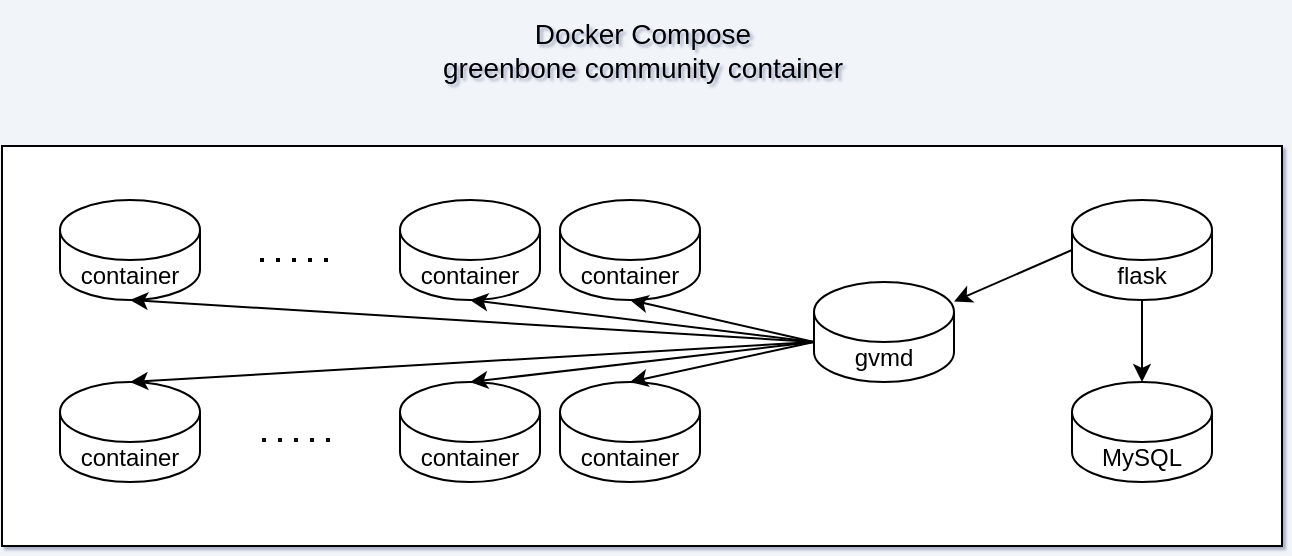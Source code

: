 <mxfile>
    <diagram id="Bcf-pvfImuQuByXATXLj" name="Architecture">
        <mxGraphModel dx="778" dy="424" grid="0" gridSize="10" guides="1" tooltips="1" connect="1" arrows="1" fold="1" page="1" pageScale="1" pageWidth="850" pageHeight="1100" background="#F1F5F9" math="0" shadow="1">
            <root>
                <mxCell id="0"/>
                <mxCell id="1" parent="0"/>
                <mxCell id="6uXOGmduAaZ52yk-iBQp-1" value="" style="rounded=0;whiteSpace=wrap;html=1;" parent="1" vertex="1">
                    <mxGeometry x="110" y="163" width="640" height="200" as="geometry"/>
                </mxCell>
                <mxCell id="6uXOGmduAaZ52yk-iBQp-5" value="container" style="shape=cylinder3;whiteSpace=wrap;html=1;boundedLbl=1;backgroundOutline=1;size=15;rounded=0;" parent="1" vertex="1">
                    <mxGeometry x="309" y="190" width="70" height="50" as="geometry"/>
                </mxCell>
                <mxCell id="6uXOGmduAaZ52yk-iBQp-2" value="container" style="shape=cylinder3;whiteSpace=wrap;html=1;boundedLbl=1;backgroundOutline=1;size=15;rounded=0;" parent="1" vertex="1">
                    <mxGeometry x="139" y="190" width="70" height="50" as="geometry"/>
                </mxCell>
                <mxCell id="6uXOGmduAaZ52yk-iBQp-3" value="&lt;font style=&quot;font-size: 14px;&quot;&gt;Docker Compose&lt;br&gt;greenbone community container&lt;/font&gt;" style="text;html=1;align=center;verticalAlign=middle;resizable=0;points=[];autosize=1;strokeColor=none;fillColor=none;rounded=0;" parent="1" vertex="1">
                    <mxGeometry x="320" y="90" width="220" height="50" as="geometry"/>
                </mxCell>
                <mxCell id="6uXOGmduAaZ52yk-iBQp-4" value="container" style="shape=cylinder3;whiteSpace=wrap;html=1;boundedLbl=1;backgroundOutline=1;size=15;rounded=0;" parent="1" vertex="1">
                    <mxGeometry x="139" y="281" width="70" height="50" as="geometry"/>
                </mxCell>
                <mxCell id="6uXOGmduAaZ52yk-iBQp-6" value="container" style="shape=cylinder3;whiteSpace=wrap;html=1;boundedLbl=1;backgroundOutline=1;size=15;rounded=0;" parent="1" vertex="1">
                    <mxGeometry x="389" y="281" width="70" height="50" as="geometry"/>
                </mxCell>
                <mxCell id="6uXOGmduAaZ52yk-iBQp-8" value="container" style="shape=cylinder3;whiteSpace=wrap;html=1;boundedLbl=1;backgroundOutline=1;size=15;rounded=0;" parent="1" vertex="1">
                    <mxGeometry x="389" y="190" width="70" height="50" as="geometry"/>
                </mxCell>
                <mxCell id="6uXOGmduAaZ52yk-iBQp-7" value="container" style="shape=cylinder3;whiteSpace=wrap;html=1;boundedLbl=1;backgroundOutline=1;size=15;rounded=0;" parent="1" vertex="1">
                    <mxGeometry x="309" y="281" width="70" height="50" as="geometry"/>
                </mxCell>
                <mxCell id="6uXOGmduAaZ52yk-iBQp-16" style="edgeStyle=none;html=1;exitX=0;exitY=0;exitDx=0;exitDy=30;exitPerimeter=0;entryX=0.5;entryY=1;entryDx=0;entryDy=0;entryPerimeter=0;rounded=0;" parent="1" source="6uXOGmduAaZ52yk-iBQp-10" target="6uXOGmduAaZ52yk-iBQp-8" edge="1">
                    <mxGeometry relative="1" as="geometry"/>
                </mxCell>
                <mxCell id="6uXOGmduAaZ52yk-iBQp-17" style="edgeStyle=none;html=1;exitX=0;exitY=0;exitDx=0;exitDy=30;exitPerimeter=0;entryX=0.5;entryY=0;entryDx=0;entryDy=0;entryPerimeter=0;rounded=0;" parent="1" source="6uXOGmduAaZ52yk-iBQp-10" target="6uXOGmduAaZ52yk-iBQp-6" edge="1">
                    <mxGeometry relative="1" as="geometry"/>
                </mxCell>
                <mxCell id="6uXOGmduAaZ52yk-iBQp-18" style="edgeStyle=none;html=1;exitX=0;exitY=0;exitDx=0;exitDy=30;exitPerimeter=0;entryX=0.5;entryY=1;entryDx=0;entryDy=0;entryPerimeter=0;rounded=0;" parent="1" source="6uXOGmduAaZ52yk-iBQp-10" target="6uXOGmduAaZ52yk-iBQp-5" edge="1">
                    <mxGeometry relative="1" as="geometry"/>
                </mxCell>
                <mxCell id="6uXOGmduAaZ52yk-iBQp-19" style="edgeStyle=none;html=1;exitX=0;exitY=0;exitDx=0;exitDy=30;exitPerimeter=0;entryX=0.5;entryY=0;entryDx=0;entryDy=0;entryPerimeter=0;rounded=0;" parent="1" source="6uXOGmduAaZ52yk-iBQp-10" target="6uXOGmduAaZ52yk-iBQp-7" edge="1">
                    <mxGeometry relative="1" as="geometry"/>
                </mxCell>
                <mxCell id="6uXOGmduAaZ52yk-iBQp-20" style="edgeStyle=none;html=1;exitX=0;exitY=0;exitDx=0;exitDy=30;exitPerimeter=0;entryX=0.5;entryY=1;entryDx=0;entryDy=0;entryPerimeter=0;rounded=0;" parent="1" source="6uXOGmduAaZ52yk-iBQp-10" target="6uXOGmduAaZ52yk-iBQp-2" edge="1">
                    <mxGeometry relative="1" as="geometry"/>
                </mxCell>
                <mxCell id="6uXOGmduAaZ52yk-iBQp-21" style="edgeStyle=none;html=1;exitX=0;exitY=0;exitDx=0;exitDy=30;exitPerimeter=0;entryX=0.5;entryY=0;entryDx=0;entryDy=0;entryPerimeter=0;rounded=0;" parent="1" source="6uXOGmduAaZ52yk-iBQp-10" target="6uXOGmduAaZ52yk-iBQp-4" edge="1">
                    <mxGeometry relative="1" as="geometry"/>
                </mxCell>
                <mxCell id="6uXOGmduAaZ52yk-iBQp-10" value="gvmd" style="shape=cylinder3;whiteSpace=wrap;html=1;boundedLbl=1;backgroundOutline=1;size=15;rounded=0;" parent="1" vertex="1">
                    <mxGeometry x="516" y="231" width="70" height="50" as="geometry"/>
                </mxCell>
                <mxCell id="6uXOGmduAaZ52yk-iBQp-11" value="MySQL" style="shape=cylinder3;whiteSpace=wrap;html=1;boundedLbl=1;backgroundOutline=1;size=15;rounded=0;" parent="1" vertex="1">
                    <mxGeometry x="645" y="281" width="70" height="50" as="geometry"/>
                </mxCell>
                <mxCell id="6uXOGmduAaZ52yk-iBQp-14" style="edgeStyle=none;html=1;exitX=0.5;exitY=1;exitDx=0;exitDy=0;exitPerimeter=0;rounded=0;" parent="1" source="6uXOGmduAaZ52yk-iBQp-12" target="6uXOGmduAaZ52yk-iBQp-11" edge="1">
                    <mxGeometry relative="1" as="geometry"/>
                </mxCell>
                <mxCell id="6uXOGmduAaZ52yk-iBQp-15" style="edgeStyle=none;html=1;exitX=0;exitY=0.5;exitDx=0;exitDy=0;exitPerimeter=0;rounded=0;" parent="1" source="6uXOGmduAaZ52yk-iBQp-12" target="6uXOGmduAaZ52yk-iBQp-10" edge="1">
                    <mxGeometry relative="1" as="geometry"/>
                </mxCell>
                <mxCell id="6uXOGmduAaZ52yk-iBQp-12" value="flask" style="shape=cylinder3;whiteSpace=wrap;html=1;boundedLbl=1;backgroundOutline=1;size=15;rounded=0;" parent="1" vertex="1">
                    <mxGeometry x="645" y="190" width="70" height="50" as="geometry"/>
                </mxCell>
                <mxCell id="6uXOGmduAaZ52yk-iBQp-22" value="" style="endArrow=none;dashed=1;html=1;dashPattern=1 3;strokeWidth=2;fontSize=14;rounded=0;" parent="1" edge="1">
                    <mxGeometry width="50" height="50" relative="1" as="geometry">
                        <mxPoint x="239" y="220" as="sourcePoint"/>
                        <mxPoint x="279" y="220" as="targetPoint"/>
                    </mxGeometry>
                </mxCell>
                <mxCell id="6uXOGmduAaZ52yk-iBQp-23" value="" style="endArrow=none;dashed=1;html=1;dashPattern=1 3;strokeWidth=2;fontSize=14;rounded=0;" parent="1" edge="1">
                    <mxGeometry width="50" height="50" relative="1" as="geometry">
                        <mxPoint x="240" y="310" as="sourcePoint"/>
                        <mxPoint x="280" y="310" as="targetPoint"/>
                    </mxGeometry>
                </mxCell>
            </root>
        </mxGraphModel>
    </diagram>
    <diagram id="l-0ul9b1wXBGRsbkdc_M" name="ER Diagram">
        <mxGraphModel dx="778" dy="424" grid="1" gridSize="10" guides="1" tooltips="1" connect="1" arrows="1" fold="1" page="1" pageScale="1" pageWidth="850" pageHeight="1100" math="0" shadow="0">
            <root>
                <mxCell id="0"/>
                <mxCell id="1" parent="0"/>
                <mxCell id="irjrdaPxcn0ecWv0AWLF-14" value="" style="endArrow=none;html=1;shadow=0;entryX=0.5;entryY=1;entryDx=0;entryDy=0;exitX=0.25;exitY=0;exitDx=0;exitDy=0;fillColor=none;strokeColor=#000000;" parent="1" source="irjrdaPxcn0ecWv0AWLF-1" target="irjrdaPxcn0ecWv0AWLF-35" edge="1">
                    <mxGeometry width="50" height="50" relative="1" as="geometry">
                        <mxPoint x="160" y="223.5" as="sourcePoint"/>
                        <mxPoint x="85" y="158.5" as="targetPoint"/>
                    </mxGeometry>
                </mxCell>
                <mxCell id="irjrdaPxcn0ecWv0AWLF-1" value="USER" style="whiteSpace=wrap;html=1;align=center;fillColor=#E6E6E6;" parent="1" vertex="1">
                    <mxGeometry x="80" y="236" width="80" height="20" as="geometry"/>
                </mxCell>
                <mxCell id="irjrdaPxcn0ecWv0AWLF-16" value="" style="endArrow=none;html=1;shadow=0;strokeColor=#000000;fillColor=none;exitX=0.5;exitY=0;exitDx=0;exitDy=0;" parent="1" source="irjrdaPxcn0ecWv0AWLF-1" target="irjrdaPxcn0ecWv0AWLF-17" edge="1">
                    <mxGeometry width="50" height="50" relative="1" as="geometry">
                        <mxPoint x="170" y="213.5" as="sourcePoint"/>
                        <mxPoint x="180" y="163.5" as="targetPoint"/>
                    </mxGeometry>
                </mxCell>
                <mxCell id="irjrdaPxcn0ecWv0AWLF-17" value="Password" style="ellipse;whiteSpace=wrap;html=1;align=center;" parent="1" vertex="1">
                    <mxGeometry x="90" y="110" width="80" height="25" as="geometry"/>
                </mxCell>
                <mxCell id="irjrdaPxcn0ecWv0AWLF-18" value="TARGET" style="whiteSpace=wrap;html=1;align=center;fillColor=#E6E6E6;" parent="1" vertex="1">
                    <mxGeometry x="490" y="236" width="90" height="20" as="geometry"/>
                </mxCell>
                <mxCell id="irjrdaPxcn0ecWv0AWLF-21" value="" style="endArrow=none;html=1;rounded=0;shadow=0;strokeColor=#000000;fillColor=none;entryX=0.17;entryY=0;entryDx=0;entryDy=0;exitX=0.5;exitY=1;exitDx=0;exitDy=0;entryPerimeter=0;" parent="1" source="irjrdaPxcn0ecWv0AWLF-22" target="irjrdaPxcn0ecWv0AWLF-18" edge="1">
                    <mxGeometry relative="1" as="geometry">
                        <mxPoint x="460" y="136" as="sourcePoint"/>
                        <mxPoint x="500" y="140.5" as="targetPoint"/>
                    </mxGeometry>
                </mxCell>
                <mxCell id="irjrdaPxcn0ecWv0AWLF-22" value="&lt;u&gt;IP&lt;/u&gt;" style="ellipse;whiteSpace=wrap;html=1;align=center;" parent="1" vertex="1">
                    <mxGeometry x="407.5" y="91" width="80" height="25" as="geometry"/>
                </mxCell>
                <mxCell id="irjrdaPxcn0ecWv0AWLF-29" value="" style="endArrow=none;html=1;rounded=0;shadow=0;strokeColor=#000000;fillColor=none;exitX=0.5;exitY=1;exitDx=0;exitDy=0;" parent="1" source="irjrdaPxcn0ecWv0AWLF-30" target="irjrdaPxcn0ecWv0AWLF-18" edge="1">
                    <mxGeometry relative="1" as="geometry">
                        <mxPoint x="585" y="121" as="sourcePoint"/>
                        <mxPoint x="607.5" y="161" as="targetPoint"/>
                    </mxGeometry>
                </mxCell>
                <mxCell id="irjrdaPxcn0ecWv0AWLF-30" value="Schedule" style="ellipse;whiteSpace=wrap;html=1;align=center;" parent="1" vertex="1">
                    <mxGeometry x="495" y="66" width="80" height="25" as="geometry"/>
                </mxCell>
                <mxCell id="irjrdaPxcn0ecWv0AWLF-33" value="" style="endArrow=none;html=1;rounded=0;shadow=0;strokeColor=#000000;fillColor=none;entryX=0.859;entryY=0;entryDx=0;entryDy=0;exitX=0.338;exitY=1;exitDx=0;exitDy=0;entryPerimeter=0;exitPerimeter=0;" parent="1" source="irjrdaPxcn0ecWv0AWLF-34" target="irjrdaPxcn0ecWv0AWLF-18" edge="1">
                    <mxGeometry relative="1" as="geometry">
                        <mxPoint x="665" y="200" as="sourcePoint"/>
                        <mxPoint x="687.5" y="240" as="targetPoint"/>
                    </mxGeometry>
                </mxCell>
                <mxCell id="irjrdaPxcn0ecWv0AWLF-34" value="StartTime" style="ellipse;whiteSpace=wrap;html=1;align=center;" parent="1" vertex="1">
                    <mxGeometry x="575" y="85" width="80" height="25" as="geometry"/>
                </mxCell>
                <mxCell id="irjrdaPxcn0ecWv0AWLF-35" value="ID" style="ellipse;whiteSpace=wrap;html=1;align=center;fontStyle=4;" parent="1" vertex="1">
                    <mxGeometry x="30" y="145" width="70" height="30" as="geometry"/>
                </mxCell>
                <mxCell id="irjrdaPxcn0ecWv0AWLF-36" value="REPORT" style="whiteSpace=wrap;html=1;align=center;fillColor=#E6E6E6;" parent="1" vertex="1">
                    <mxGeometry x="490" y="510" width="90" height="20" as="geometry"/>
                </mxCell>
                <mxCell id="irjrdaPxcn0ecWv0AWLF-37" value="Date" style="ellipse;whiteSpace=wrap;html=1;align=center;" parent="1" vertex="1">
                    <mxGeometry x="480" y="600" width="80" height="30" as="geometry"/>
                </mxCell>
                <mxCell id="irjrdaPxcn0ecWv0AWLF-40" value="" style="endArrow=none;html=1;rounded=0;shadow=0;strokeColor=#000000;fillColor=none;exitX=0.5;exitY=0;exitDx=0;exitDy=0;entryX=0.5;entryY=1;entryDx=0;entryDy=0;" parent="1" source="irjrdaPxcn0ecWv0AWLF-37" target="irjrdaPxcn0ecWv0AWLF-36" edge="1">
                    <mxGeometry relative="1" as="geometry">
                        <mxPoint x="240" y="390" as="sourcePoint"/>
                        <mxPoint x="400" y="390" as="targetPoint"/>
                    </mxGeometry>
                </mxCell>
                <mxCell id="irjrdaPxcn0ecWv0AWLF-42" value="Severity" style="ellipse;whiteSpace=wrap;html=1;align=center;" parent="1" vertex="1">
                    <mxGeometry x="560" y="580" width="80" height="30" as="geometry"/>
                </mxCell>
                <mxCell id="irjrdaPxcn0ecWv0AWLF-43" value="" style="endArrow=none;html=1;rounded=0;shadow=0;strokeColor=#000000;fillColor=none;entryX=0.75;entryY=1;entryDx=0;entryDy=0;exitX=0.5;exitY=0;exitDx=0;exitDy=0;" parent="1" source="irjrdaPxcn0ecWv0AWLF-42" target="irjrdaPxcn0ecWv0AWLF-36" edge="1">
                    <mxGeometry relative="1" as="geometry">
                        <mxPoint x="580" y="580" as="sourcePoint"/>
                        <mxPoint x="347.5" y="450" as="targetPoint"/>
                    </mxGeometry>
                </mxCell>
                <mxCell id="irjrdaPxcn0ecWv0AWLF-46" value="CREATE" style="shape=rhombus;perimeter=rhombusPerimeter;whiteSpace=wrap;html=1;align=center;fillColor=#E6E6E6;" parent="1" vertex="1">
                    <mxGeometry x="255" y="216" width="120" height="60" as="geometry"/>
                </mxCell>
                <mxCell id="irjrdaPxcn0ecWv0AWLF-48" value="" style="endArrow=none;html=1;rounded=0;shadow=0;strokeColor=#000000;fillColor=none;exitX=1;exitY=0.5;exitDx=0;exitDy=0;entryX=0;entryY=0.5;entryDx=0;entryDy=0;" parent="1" source="irjrdaPxcn0ecWv0AWLF-1" target="irjrdaPxcn0ecWv0AWLF-46" edge="1">
                    <mxGeometry relative="1" as="geometry">
                        <mxPoint x="215" y="245.5" as="sourcePoint"/>
                        <mxPoint x="375" y="245.5" as="targetPoint"/>
                    </mxGeometry>
                </mxCell>
                <mxCell id="irjrdaPxcn0ecWv0AWLF-49" value="1" style="resizable=0;html=1;align=right;verticalAlign=bottom;fillColor=#E6E6E6;" parent="irjrdaPxcn0ecWv0AWLF-48" connectable="0" vertex="1">
                    <mxGeometry x="1" relative="1" as="geometry"/>
                </mxCell>
                <mxCell id="irjrdaPxcn0ecWv0AWLF-50" value="" style="endArrow=none;html=1;rounded=0;shadow=0;strokeColor=#000000;fillColor=none;entryX=1;entryY=0.5;entryDx=0;entryDy=0;exitX=0;exitY=0.5;exitDx=0;exitDy=0;" parent="1" source="irjrdaPxcn0ecWv0AWLF-18" target="irjrdaPxcn0ecWv0AWLF-46" edge="1">
                    <mxGeometry relative="1" as="geometry">
                        <mxPoint x="180" y="220" as="sourcePoint"/>
                        <mxPoint x="340" y="220" as="targetPoint"/>
                    </mxGeometry>
                </mxCell>
                <mxCell id="irjrdaPxcn0ecWv0AWLF-51" value="N" style="resizable=0;html=1;align=right;verticalAlign=bottom;fillColor=#E6E6E6;" parent="irjrdaPxcn0ecWv0AWLF-50" connectable="0" vertex="1">
                    <mxGeometry x="1" relative="1" as="geometry"/>
                </mxCell>
                <mxCell id="irjrdaPxcn0ecWv0AWLF-52" value="GENERATE" style="shape=rhombus;perimeter=rhombusPerimeter;whiteSpace=wrap;html=1;align=center;fillColor=#E6E6E6;" parent="1" vertex="1">
                    <mxGeometry x="461.25" y="340" width="147.5" height="70" as="geometry"/>
                </mxCell>
                <mxCell id="irjrdaPxcn0ecWv0AWLF-54" value="" style="endArrow=none;html=1;rounded=0;shadow=0;strokeColor=#000000;fillColor=none;exitX=0.5;exitY=1;exitDx=0;exitDy=0;entryX=0.5;entryY=0;entryDx=0;entryDy=0;" parent="1" source="irjrdaPxcn0ecWv0AWLF-18" target="irjrdaPxcn0ecWv0AWLF-52" edge="1">
                    <mxGeometry relative="1" as="geometry">
                        <mxPoint x="325" y="360" as="sourcePoint"/>
                        <mxPoint x="420" y="360" as="targetPoint"/>
                    </mxGeometry>
                </mxCell>
                <mxCell id="irjrdaPxcn0ecWv0AWLF-55" value="1" style="resizable=0;html=1;align=right;verticalAlign=bottom;fillColor=#E6E6E6;" parent="irjrdaPxcn0ecWv0AWLF-54" connectable="0" vertex="1">
                    <mxGeometry x="1" relative="1" as="geometry"/>
                </mxCell>
                <mxCell id="irjrdaPxcn0ecWv0AWLF-56" value="" style="endArrow=none;html=1;rounded=0;shadow=0;strokeColor=#000000;fillColor=none;entryX=0.5;entryY=1;entryDx=0;entryDy=0;exitX=0.5;exitY=0;exitDx=0;exitDy=0;" parent="1" source="irjrdaPxcn0ecWv0AWLF-36" target="irjrdaPxcn0ecWv0AWLF-52" edge="1">
                    <mxGeometry relative="1" as="geometry">
                        <mxPoint x="470" y="360" as="sourcePoint"/>
                        <mxPoint x="355" y="360" as="targetPoint"/>
                    </mxGeometry>
                </mxCell>
                <mxCell id="irjrdaPxcn0ecWv0AWLF-57" value="N" style="resizable=0;html=1;align=right;verticalAlign=bottom;fillColor=#E6E6E6;" parent="irjrdaPxcn0ecWv0AWLF-56" connectable="0" vertex="1">
                    <mxGeometry x="1" relative="1" as="geometry"/>
                </mxCell>
                <mxCell id="irjrdaPxcn0ecWv0AWLF-60" value="Severity" style="ellipse;whiteSpace=wrap;html=1;align=center;fillColor=#FFFFFF;" parent="1" vertex="1">
                    <mxGeometry x="130" y="600" width="85" height="30" as="geometry"/>
                </mxCell>
                <mxCell id="irjrdaPxcn0ecWv0AWLF-61" value="" style="endArrow=none;html=1;rounded=0;shadow=0;strokeColor=#000000;fillColor=none;exitX=0.5;exitY=0;exitDx=0;exitDy=0;" parent="1" source="irjrdaPxcn0ecWv0AWLF-60" target="irjrdaPxcn0ecWv0AWLF-75" edge="1">
                    <mxGeometry relative="1" as="geometry">
                        <mxPoint x="207.5" y="684.33" as="sourcePoint"/>
                        <mxPoint x="198" y="590" as="targetPoint"/>
                    </mxGeometry>
                </mxCell>
                <mxCell id="irjrdaPxcn0ecWv0AWLF-62" value="Name" style="ellipse;whiteSpace=wrap;html=1;align=center;fillColor=#FFFFFF;" parent="1" vertex="1">
                    <mxGeometry x="22.5" y="600" width="85" height="30" as="geometry"/>
                </mxCell>
                <mxCell id="irjrdaPxcn0ecWv0AWLF-63" value="" style="endArrow=none;html=1;rounded=0;shadow=0;strokeColor=#000000;fillColor=none;exitX=0.729;exitY=0;exitDx=0;exitDy=0;exitPerimeter=0;" parent="1" source="irjrdaPxcn0ecWv0AWLF-62" target="irjrdaPxcn0ecWv0AWLF-75" edge="1">
                    <mxGeometry relative="1" as="geometry">
                        <mxPoint x="345" y="620" as="sourcePoint"/>
                        <mxPoint x="227.5" y="590" as="targetPoint"/>
                    </mxGeometry>
                </mxCell>
                <mxCell id="irjrdaPxcn0ecWv0AWLF-68" value="" style="endArrow=none;html=1;rounded=0;shadow=0;strokeColor=#000000;fillColor=none;entryX=1;entryY=0.5;entryDx=0;entryDy=0;exitX=0.229;exitY=0.987;exitDx=0;exitDy=0;exitPerimeter=0;" parent="1" source="irjrdaPxcn0ecWv0AWLF-69" target="irjrdaPxcn0ecWv0AWLF-18" edge="1">
                    <mxGeometry relative="1" as="geometry">
                        <mxPoint x="715.19" y="240" as="sourcePoint"/>
                        <mxPoint x="617.5" y="276" as="targetPoint"/>
                    </mxGeometry>
                </mxCell>
                <mxCell id="irjrdaPxcn0ecWv0AWLF-69" value="Created" style="ellipse;whiteSpace=wrap;html=1;align=center;" parent="1" vertex="1">
                    <mxGeometry x="630" y="116" width="80" height="25" as="geometry"/>
                </mxCell>
                <mxCell id="irjrdaPxcn0ecWv0AWLF-70" value="DOCUMENT" style="shape=rhombus;perimeter=rhombusPerimeter;whiteSpace=wrap;html=1;align=center;fillColor=#E6E6E6;" parent="1" vertex="1">
                    <mxGeometry x="260" y="485" width="147.5" height="70" as="geometry"/>
                </mxCell>
                <mxCell id="irjrdaPxcn0ecWv0AWLF-71" value="" style="endArrow=none;html=1;rounded=0;shadow=0;strokeColor=#000000;fillColor=none;exitX=0;exitY=0.5;exitDx=0;exitDy=0;entryX=1;entryY=0.5;entryDx=0;entryDy=0;" parent="1" source="irjrdaPxcn0ecWv0AWLF-36" target="irjrdaPxcn0ecWv0AWLF-70" edge="1">
                    <mxGeometry relative="1" as="geometry">
                        <mxPoint x="420" y="420" as="sourcePoint"/>
                        <mxPoint x="410" y="520" as="targetPoint"/>
                    </mxGeometry>
                </mxCell>
                <mxCell id="irjrdaPxcn0ecWv0AWLF-72" value="1" style="resizable=0;html=1;align=right;verticalAlign=bottom;fillColor=#E6E6E6;" parent="irjrdaPxcn0ecWv0AWLF-71" connectable="0" vertex="1">
                    <mxGeometry x="1" relative="1" as="geometry"/>
                </mxCell>
                <mxCell id="irjrdaPxcn0ecWv0AWLF-73" value="" style="endArrow=none;html=1;rounded=0;shadow=0;strokeColor=#000000;fillColor=none;entryX=0;entryY=0.5;entryDx=0;entryDy=0;exitX=1;exitY=0.5;exitDx=0;exitDy=0;" parent="1" source="irjrdaPxcn0ecWv0AWLF-75" target="irjrdaPxcn0ecWv0AWLF-70" edge="1">
                    <mxGeometry relative="1" as="geometry">
                        <mxPoint x="160" y="520" as="sourcePoint"/>
                        <mxPoint x="160" y="450" as="targetPoint"/>
                    </mxGeometry>
                </mxCell>
                <mxCell id="irjrdaPxcn0ecWv0AWLF-74" value="N" style="resizable=0;html=1;align=right;verticalAlign=bottom;fillColor=#E6E6E6;" parent="irjrdaPxcn0ecWv0AWLF-73" connectable="0" vertex="1">
                    <mxGeometry x="1" relative="1" as="geometry"/>
                </mxCell>
                <mxCell id="irjrdaPxcn0ecWv0AWLF-75" value="VULNERABILITY" style="whiteSpace=wrap;html=1;align=center;fillColor=#E6E6E6;" parent="1" vertex="1">
                    <mxGeometry x="80" y="510" width="110" height="20" as="geometry"/>
                </mxCell>
            </root>
        </mxGraphModel>
    </diagram>
    <diagram id="llReVcTIj-oj9YV6GE31" name="Flowchart">
        <mxGraphModel dx="778" dy="424" grid="1" gridSize="10" guides="1" tooltips="1" connect="1" arrows="1" fold="1" page="1" pageScale="1" pageWidth="850" pageHeight="1100" background="#F1F5F9" math="0" shadow="1">
            <root>
                <mxCell id="0"/>
                <mxCell id="1" parent="0"/>
            </root>
        </mxGraphModel>
    </diagram>
</mxfile>